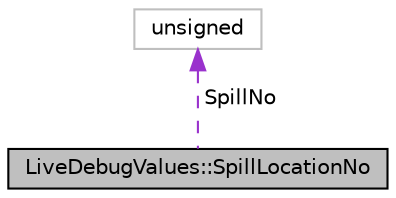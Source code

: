digraph "LiveDebugValues::SpillLocationNo"
{
 // LATEX_PDF_SIZE
  bgcolor="transparent";
  edge [fontname="Helvetica",fontsize="10",labelfontname="Helvetica",labelfontsize="10"];
  node [fontname="Helvetica",fontsize="10",shape=record];
  Node1 [label="LiveDebugValues::SpillLocationNo",height=0.2,width=0.4,color="black", fillcolor="grey75", style="filled", fontcolor="black",tooltip="Thin wrapper around an integer – designed to give more type safety to spill location numbers."];
  Node2 -> Node1 [dir="back",color="darkorchid3",fontsize="10",style="dashed",label=" SpillNo" ,fontname="Helvetica"];
  Node2 [label="unsigned",height=0.2,width=0.4,color="grey75",tooltip=" "];
}
